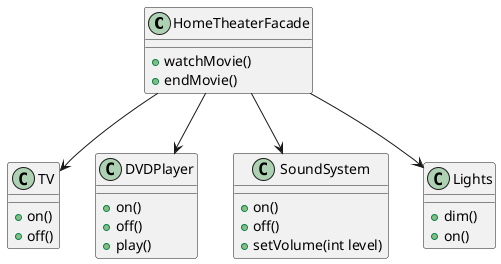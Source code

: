 @startuml
'https://plantuml.com/class-diagram

class HomeTheaterFacade {
    +watchMovie()
    +endMovie()
}

class TV {
    +on()
    +off()
}

class DVDPlayer {
    +on()
    +off()
    +play()
}

class SoundSystem {
    +on()
    +off()
    +setVolume(int level)
}

class Lights {
    +dim()
    +on()
}
HomeTheaterFacade --> TV
HomeTheaterFacade --> DVDPlayer
HomeTheaterFacade --> SoundSystem
HomeTheaterFacade --> Lights


@enduml